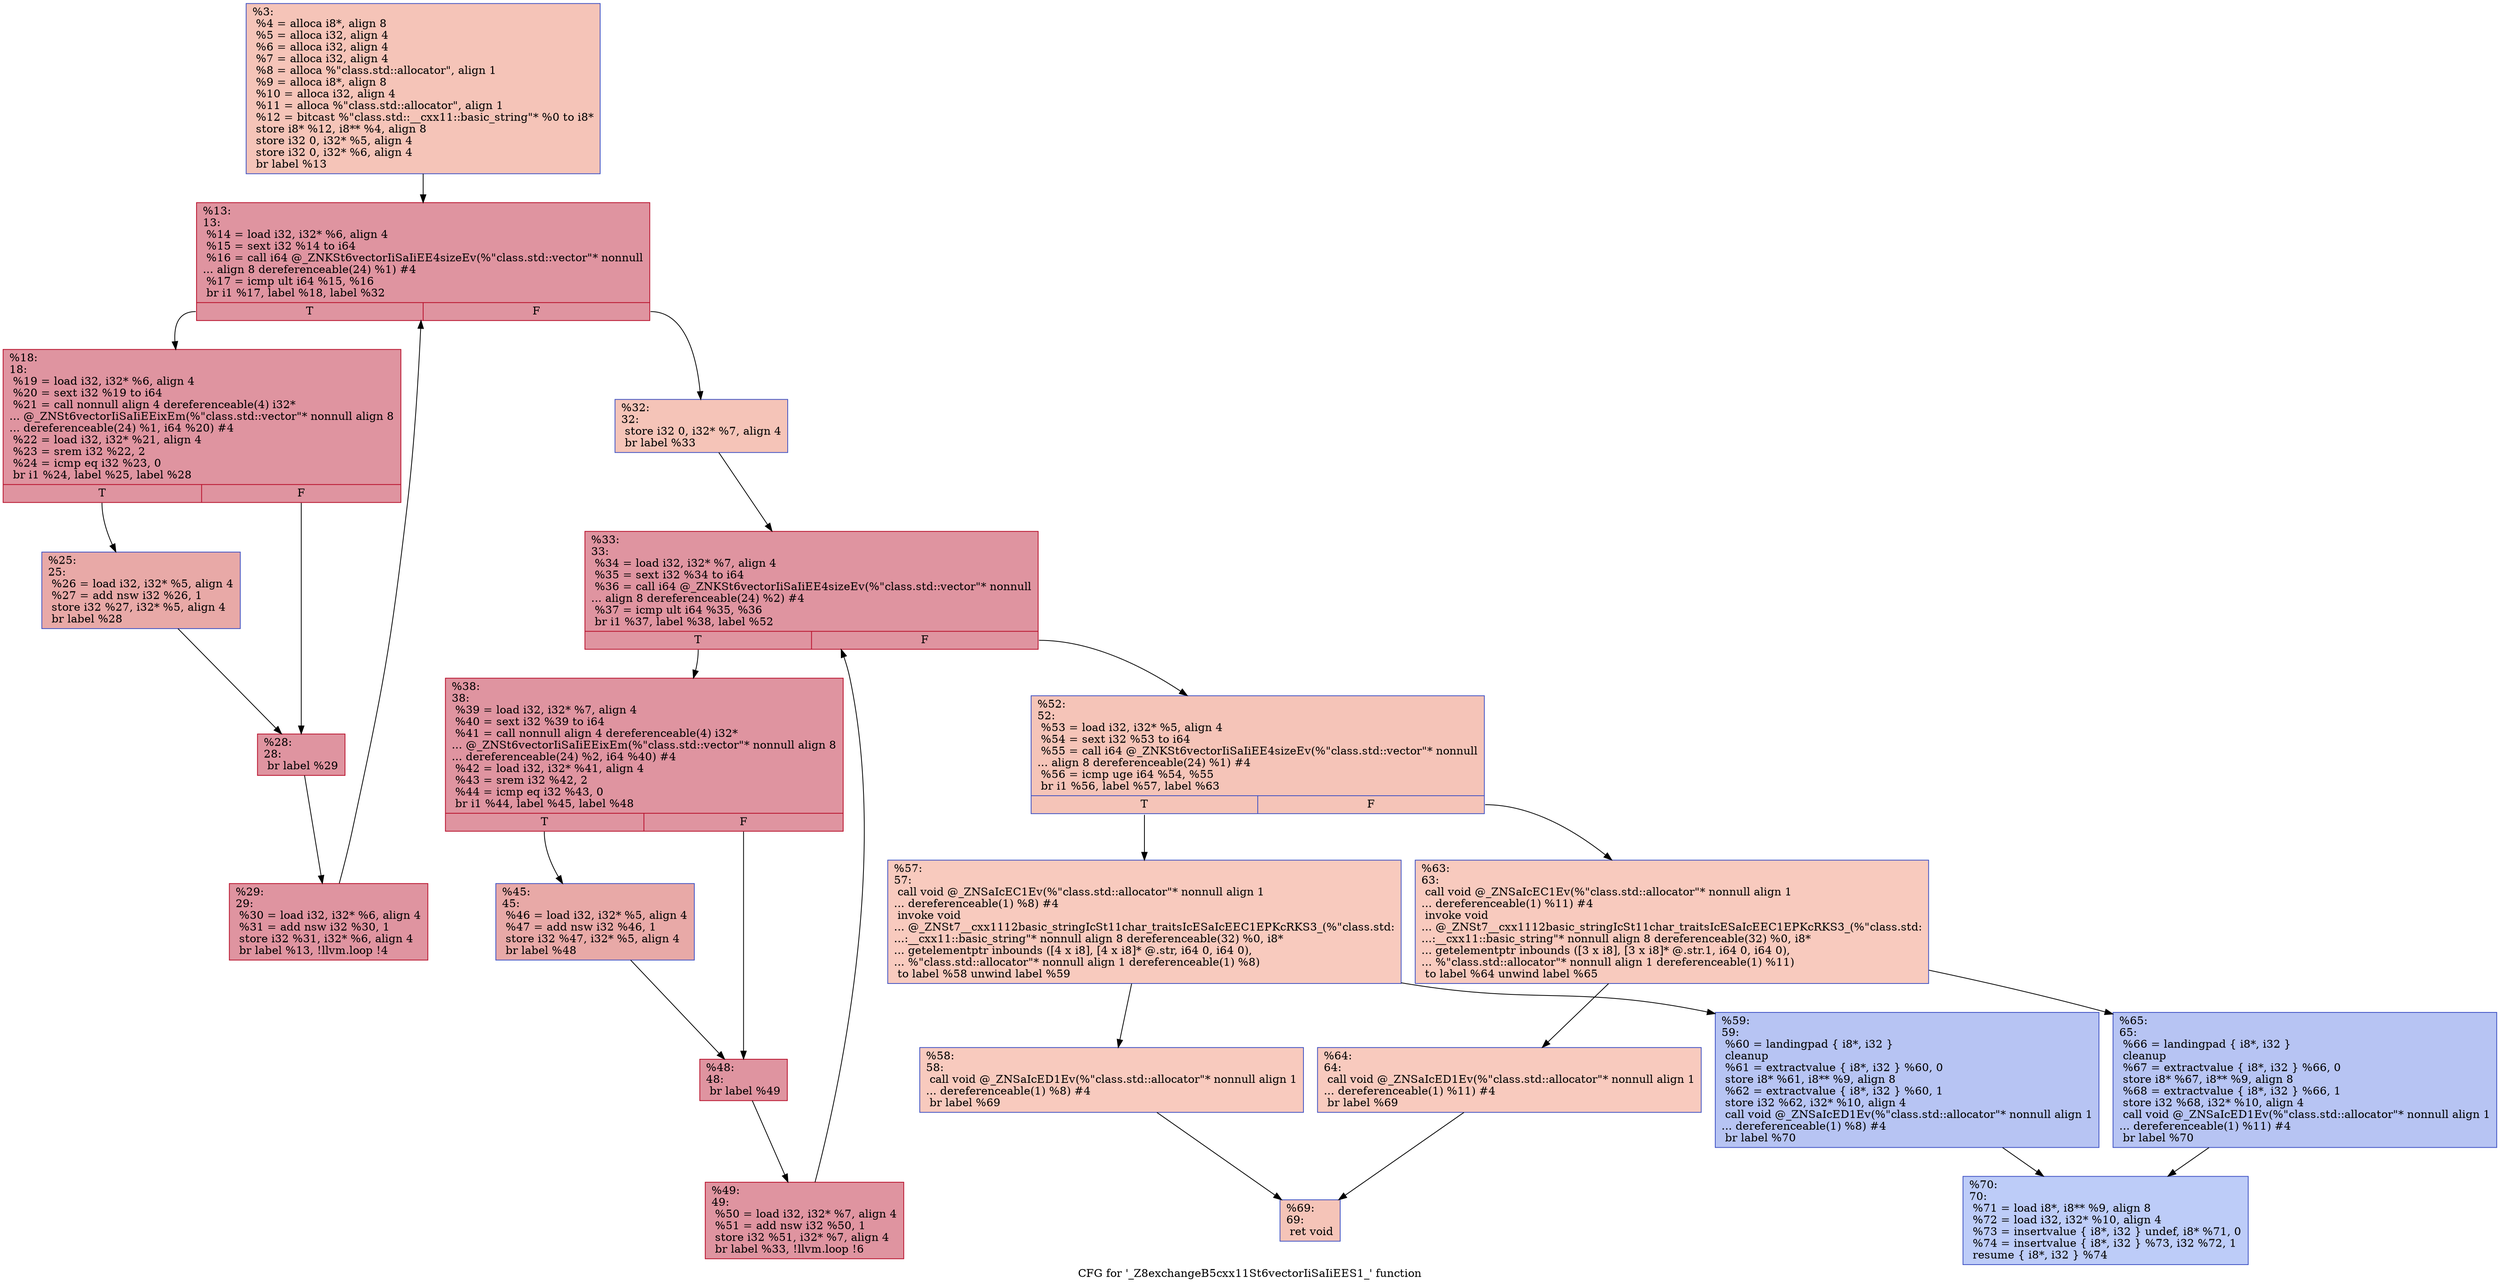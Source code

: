 digraph "CFG for '_Z8exchangeB5cxx11St6vectorIiSaIiEES1_' function" {
	label="CFG for '_Z8exchangeB5cxx11St6vectorIiSaIiEES1_' function";

	Node0x558395af4500 [shape=record,color="#3d50c3ff", style=filled, fillcolor="#e97a5f70",label="{%3:\l  %4 = alloca i8*, align 8\l  %5 = alloca i32, align 4\l  %6 = alloca i32, align 4\l  %7 = alloca i32, align 4\l  %8 = alloca %\"class.std::allocator\", align 1\l  %9 = alloca i8*, align 8\l  %10 = alloca i32, align 4\l  %11 = alloca %\"class.std::allocator\", align 1\l  %12 = bitcast %\"class.std::__cxx11::basic_string\"* %0 to i8*\l  store i8* %12, i8** %4, align 8\l  store i32 0, i32* %5, align 4\l  store i32 0, i32* %6, align 4\l  br label %13\l}"];
	Node0x558395af4500 -> Node0x558395af4c10;
	Node0x558395af4c10 [shape=record,color="#b70d28ff", style=filled, fillcolor="#b70d2870",label="{%13:\l13:                                               \l  %14 = load i32, i32* %6, align 4\l  %15 = sext i32 %14 to i64\l  %16 = call i64 @_ZNKSt6vectorIiSaIiEE4sizeEv(%\"class.std::vector\"* nonnull\l... align 8 dereferenceable(24) %1) #4\l  %17 = icmp ult i64 %15, %16\l  br i1 %17, label %18, label %32\l|{<s0>T|<s1>F}}"];
	Node0x558395af4c10:s0 -> Node0x558395af5630;
	Node0x558395af4c10:s1 -> Node0x558395af5680;
	Node0x558395af5630 [shape=record,color="#b70d28ff", style=filled, fillcolor="#b70d2870",label="{%18:\l18:                                               \l  %19 = load i32, i32* %6, align 4\l  %20 = sext i32 %19 to i64\l  %21 = call nonnull align 4 dereferenceable(4) i32*\l... @_ZNSt6vectorIiSaIiEEixEm(%\"class.std::vector\"* nonnull align 8\l... dereferenceable(24) %1, i64 %20) #4\l  %22 = load i32, i32* %21, align 4\l  %23 = srem i32 %22, 2\l  %24 = icmp eq i32 %23, 0\l  br i1 %24, label %25, label %28\l|{<s0>T|<s1>F}}"];
	Node0x558395af5630:s0 -> Node0x558395af5d20;
	Node0x558395af5630:s1 -> Node0x558395af5d70;
	Node0x558395af5d20 [shape=record,color="#3d50c3ff", style=filled, fillcolor="#ca3b3770",label="{%25:\l25:                                               \l  %26 = load i32, i32* %5, align 4\l  %27 = add nsw i32 %26, 1\l  store i32 %27, i32* %5, align 4\l  br label %28\l}"];
	Node0x558395af5d20 -> Node0x558395af5d70;
	Node0x558395af5d70 [shape=record,color="#b70d28ff", style=filled, fillcolor="#b70d2870",label="{%28:\l28:                                               \l  br label %29\l}"];
	Node0x558395af5d70 -> Node0x558395af60b0;
	Node0x558395af60b0 [shape=record,color="#b70d28ff", style=filled, fillcolor="#b70d2870",label="{%29:\l29:                                               \l  %30 = load i32, i32* %6, align 4\l  %31 = add nsw i32 %30, 1\l  store i32 %31, i32* %6, align 4\l  br label %13, !llvm.loop !4\l}"];
	Node0x558395af60b0 -> Node0x558395af4c10;
	Node0x558395af5680 [shape=record,color="#3d50c3ff", style=filled, fillcolor="#e97a5f70",label="{%32:\l32:                                               \l  store i32 0, i32* %7, align 4\l  br label %33\l}"];
	Node0x558395af5680 -> Node0x558395af70a0;
	Node0x558395af70a0 [shape=record,color="#b70d28ff", style=filled, fillcolor="#b70d2870",label="{%33:\l33:                                               \l  %34 = load i32, i32* %7, align 4\l  %35 = sext i32 %34 to i64\l  %36 = call i64 @_ZNKSt6vectorIiSaIiEE4sizeEv(%\"class.std::vector\"* nonnull\l... align 8 dereferenceable(24) %2) #4\l  %37 = icmp ult i64 %35, %36\l  br i1 %37, label %38, label %52\l|{<s0>T|<s1>F}}"];
	Node0x558395af70a0:s0 -> Node0x558395af7440;
	Node0x558395af70a0:s1 -> Node0x558395af7490;
	Node0x558395af7440 [shape=record,color="#b70d28ff", style=filled, fillcolor="#b70d2870",label="{%38:\l38:                                               \l  %39 = load i32, i32* %7, align 4\l  %40 = sext i32 %39 to i64\l  %41 = call nonnull align 4 dereferenceable(4) i32*\l... @_ZNSt6vectorIiSaIiEEixEm(%\"class.std::vector\"* nonnull align 8\l... dereferenceable(24) %2, i64 %40) #4\l  %42 = load i32, i32* %41, align 4\l  %43 = srem i32 %42, 2\l  %44 = icmp eq i32 %43, 0\l  br i1 %44, label %45, label %48\l|{<s0>T|<s1>F}}"];
	Node0x558395af7440:s0 -> Node0x558395af7990;
	Node0x558395af7440:s1 -> Node0x558395af79e0;
	Node0x558395af7990 [shape=record,color="#3d50c3ff", style=filled, fillcolor="#ca3b3770",label="{%45:\l45:                                               \l  %46 = load i32, i32* %5, align 4\l  %47 = add nsw i32 %46, 1\l  store i32 %47, i32* %5, align 4\l  br label %48\l}"];
	Node0x558395af7990 -> Node0x558395af79e0;
	Node0x558395af79e0 [shape=record,color="#b70d28ff", style=filled, fillcolor="#b70d2870",label="{%48:\l48:                                               \l  br label %49\l}"];
	Node0x558395af79e0 -> Node0x558395af7d20;
	Node0x558395af7d20 [shape=record,color="#b70d28ff", style=filled, fillcolor="#b70d2870",label="{%49:\l49:                                               \l  %50 = load i32, i32* %7, align 4\l  %51 = add nsw i32 %50, 1\l  store i32 %51, i32* %7, align 4\l  br label %33, !llvm.loop !6\l}"];
	Node0x558395af7d20 -> Node0x558395af70a0;
	Node0x558395af7490 [shape=record,color="#3d50c3ff", style=filled, fillcolor="#e97a5f70",label="{%52:\l52:                                               \l  %53 = load i32, i32* %5, align 4\l  %54 = sext i32 %53 to i64\l  %55 = call i64 @_ZNKSt6vectorIiSaIiEE4sizeEv(%\"class.std::vector\"* nonnull\l... align 8 dereferenceable(24) %1) #4\l  %56 = icmp uge i64 %54, %55\l  br i1 %56, label %57, label %63\l|{<s0>T|<s1>F}}"];
	Node0x558395af7490:s0 -> Node0x558395af82e0;
	Node0x558395af7490:s1 -> Node0x558395af8330;
	Node0x558395af82e0 [shape=record,color="#3d50c3ff", style=filled, fillcolor="#ef886b70",label="{%57:\l57:                                               \l  call void @_ZNSaIcEC1Ev(%\"class.std::allocator\"* nonnull align 1\l... dereferenceable(1) %8) #4\l  invoke void\l... @_ZNSt7__cxx1112basic_stringIcSt11char_traitsIcESaIcEEC1EPKcRKS3_(%\"class.std:\l...:__cxx11::basic_string\"* nonnull align 8 dereferenceable(32) %0, i8*\l... getelementptr inbounds ([4 x i8], [4 x i8]* @.str, i64 0, i64 0),\l... %\"class.std::allocator\"* nonnull align 1 dereferenceable(1) %8)\l          to label %58 unwind label %59\l}"];
	Node0x558395af82e0 -> Node0x558395af87f0;
	Node0x558395af82e0 -> Node0x558395af8840;
	Node0x558395af87f0 [shape=record,color="#3d50c3ff", style=filled, fillcolor="#ef886b70",label="{%58:\l58:                                               \l  call void @_ZNSaIcED1Ev(%\"class.std::allocator\"* nonnull align 1\l... dereferenceable(1) %8) #4\l  br label %69\l}"];
	Node0x558395af87f0 -> Node0x558395af8d90;
	Node0x558395af8840 [shape=record,color="#3d50c3ff", style=filled, fillcolor="#5b7ae570",label="{%59:\l59:                                               \l  %60 = landingpad \{ i8*, i32 \}\l          cleanup\l  %61 = extractvalue \{ i8*, i32 \} %60, 0\l  store i8* %61, i8** %9, align 8\l  %62 = extractvalue \{ i8*, i32 \} %60, 1\l  store i32 %62, i32* %10, align 4\l  call void @_ZNSaIcED1Ev(%\"class.std::allocator\"* nonnull align 1\l... dereferenceable(1) %8) #4\l  br label %70\l}"];
	Node0x558395af8840 -> Node0x558395af9420;
	Node0x558395af8330 [shape=record,color="#3d50c3ff", style=filled, fillcolor="#ef886b70",label="{%63:\l63:                                               \l  call void @_ZNSaIcEC1Ev(%\"class.std::allocator\"* nonnull align 1\l... dereferenceable(1) %11) #4\l  invoke void\l... @_ZNSt7__cxx1112basic_stringIcSt11char_traitsIcESaIcEEC1EPKcRKS3_(%\"class.std:\l...:__cxx11::basic_string\"* nonnull align 8 dereferenceable(32) %0, i8*\l... getelementptr inbounds ([3 x i8], [3 x i8]* @.str.1, i64 0, i64 0),\l... %\"class.std::allocator\"* nonnull align 1 dereferenceable(1) %11)\l          to label %64 unwind label %65\l}"];
	Node0x558395af8330 -> Node0x558395af96d0;
	Node0x558395af8330 -> Node0x558395af9720;
	Node0x558395af96d0 [shape=record,color="#3d50c3ff", style=filled, fillcolor="#ef886b70",label="{%64:\l64:                                               \l  call void @_ZNSaIcED1Ev(%\"class.std::allocator\"* nonnull align 1\l... dereferenceable(1) %11) #4\l  br label %69\l}"];
	Node0x558395af96d0 -> Node0x558395af8d90;
	Node0x558395af9720 [shape=record,color="#3d50c3ff", style=filled, fillcolor="#5b7ae570",label="{%65:\l65:                                               \l  %66 = landingpad \{ i8*, i32 \}\l          cleanup\l  %67 = extractvalue \{ i8*, i32 \} %66, 0\l  store i8* %67, i8** %9, align 8\l  %68 = extractvalue \{ i8*, i32 \} %66, 1\l  store i32 %68, i32* %10, align 4\l  call void @_ZNSaIcED1Ev(%\"class.std::allocator\"* nonnull align 1\l... dereferenceable(1) %11) #4\l  br label %70\l}"];
	Node0x558395af9720 -> Node0x558395af9420;
	Node0x558395af8d90 [shape=record,color="#3d50c3ff", style=filled, fillcolor="#e97a5f70",label="{%69:\l69:                                               \l  ret void\l}"];
	Node0x558395af9420 [shape=record,color="#3d50c3ff", style=filled, fillcolor="#6a8bef70",label="{%70:\l70:                                               \l  %71 = load i8*, i8** %9, align 8\l  %72 = load i32, i32* %10, align 4\l  %73 = insertvalue \{ i8*, i32 \} undef, i8* %71, 0\l  %74 = insertvalue \{ i8*, i32 \} %73, i32 %72, 1\l  resume \{ i8*, i32 \} %74\l}"];
}
